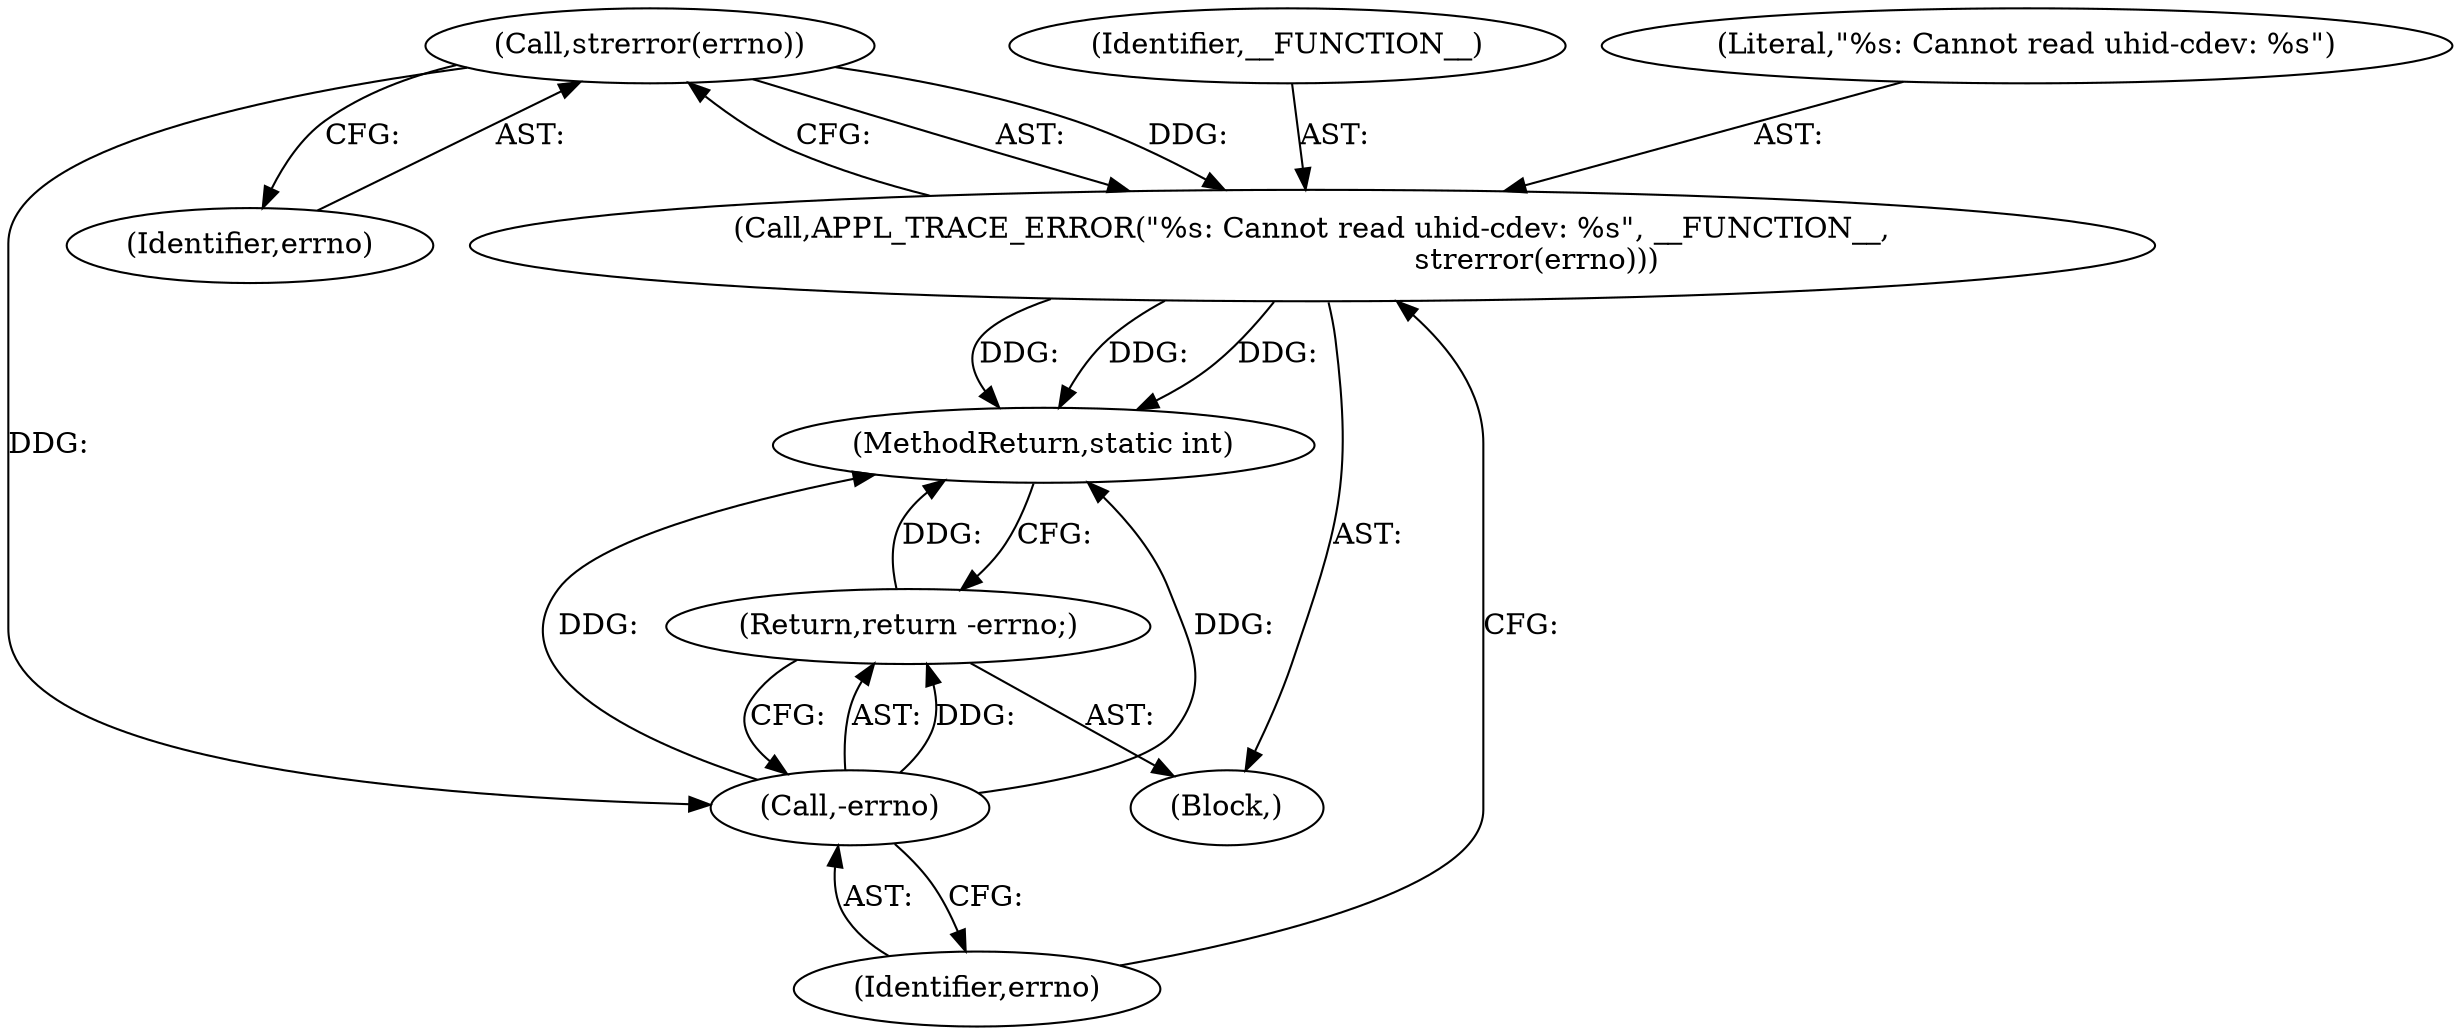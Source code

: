 digraph "0_Android_472271b153c5dc53c28beac55480a8d8434b2d5c_9@API" {
"1000151" [label="(Call,strerror(errno))"];
"1000148" [label="(Call,APPL_TRACE_ERROR(\"%s: Cannot read uhid-cdev: %s\", __FUNCTION__,\n                                                strerror(errno)))"];
"1000154" [label="(Call,-errno)"];
"1000153" [label="(Return,return -errno;)"];
"1000148" [label="(Call,APPL_TRACE_ERROR(\"%s: Cannot read uhid-cdev: %s\", __FUNCTION__,\n                                                strerror(errno)))"];
"1000152" [label="(Identifier,errno)"];
"1000150" [label="(Identifier,__FUNCTION__)"];
"1000371" [label="(MethodReturn,static int)"];
"1000147" [label="(Block,)"];
"1000151" [label="(Call,strerror(errno))"];
"1000155" [label="(Identifier,errno)"];
"1000149" [label="(Literal,\"%s: Cannot read uhid-cdev: %s\")"];
"1000153" [label="(Return,return -errno;)"];
"1000154" [label="(Call,-errno)"];
"1000151" -> "1000148"  [label="AST: "];
"1000151" -> "1000152"  [label="CFG: "];
"1000152" -> "1000151"  [label="AST: "];
"1000148" -> "1000151"  [label="CFG: "];
"1000151" -> "1000148"  [label="DDG: "];
"1000151" -> "1000154"  [label="DDG: "];
"1000148" -> "1000147"  [label="AST: "];
"1000149" -> "1000148"  [label="AST: "];
"1000150" -> "1000148"  [label="AST: "];
"1000155" -> "1000148"  [label="CFG: "];
"1000148" -> "1000371"  [label="DDG: "];
"1000148" -> "1000371"  [label="DDG: "];
"1000148" -> "1000371"  [label="DDG: "];
"1000154" -> "1000153"  [label="AST: "];
"1000154" -> "1000155"  [label="CFG: "];
"1000155" -> "1000154"  [label="AST: "];
"1000153" -> "1000154"  [label="CFG: "];
"1000154" -> "1000371"  [label="DDG: "];
"1000154" -> "1000371"  [label="DDG: "];
"1000154" -> "1000153"  [label="DDG: "];
"1000153" -> "1000147"  [label="AST: "];
"1000371" -> "1000153"  [label="CFG: "];
"1000153" -> "1000371"  [label="DDG: "];
}
